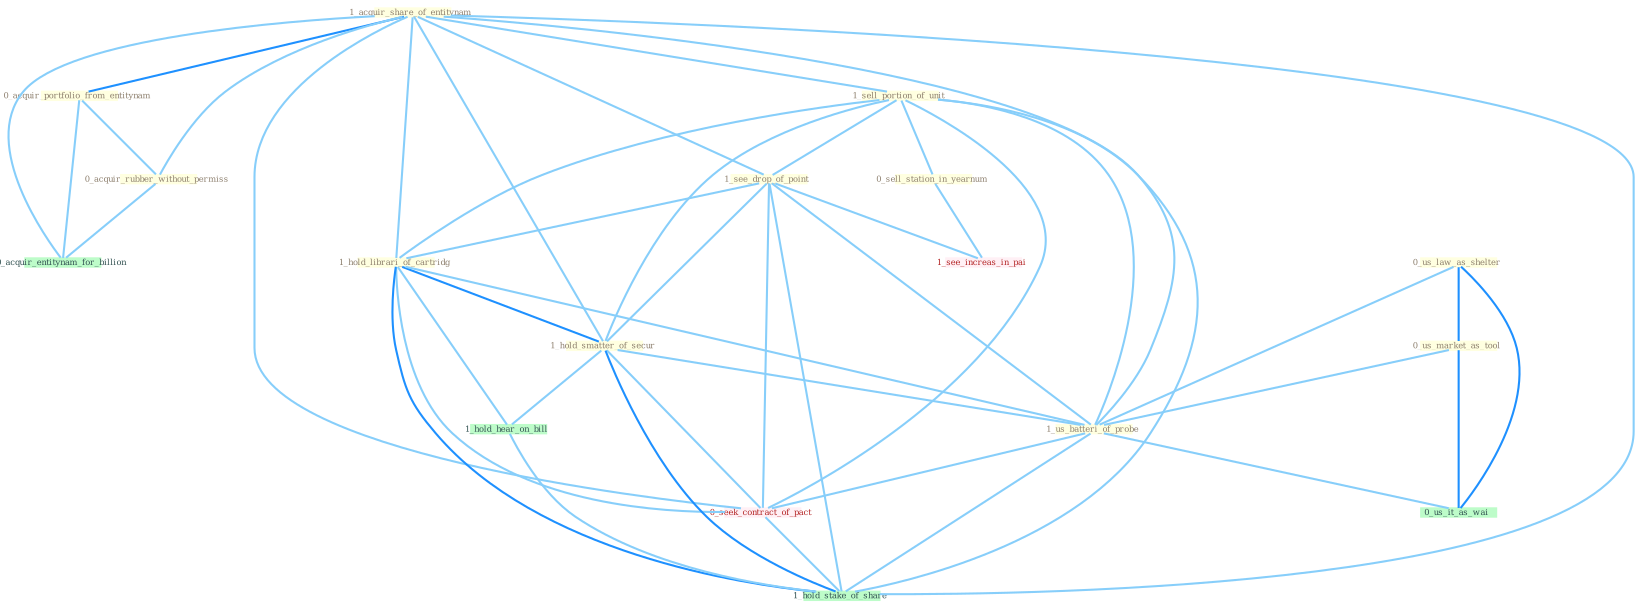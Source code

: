Graph G{ 
    node
    [shape=polygon,style=filled,width=.5,height=.06,color="#BDFCC9",fixedsize=true,fontsize=4,
    fontcolor="#2f4f4f"];
    {node
    [color="#ffffe0", fontcolor="#8b7d6b"] "1_acquir_share_of_entitynam " "0_us_law_as_shelter " "0_acquir_portfolio_from_entitynam " "1_sell_portion_of_unit " "0_us_market_as_tool " "1_see_drop_of_point " "0_acquir_rubber_without_permiss " "1_hold_librari_of_cartridg " "1_hold_smatter_of_secur " "0_sell_station_in_yearnum " "1_us_batteri_of_probe "}
{node [color="#fff0f5", fontcolor="#b22222"] "0_seek_contract_of_pact " "1_see_increas_in_pai "}
edge [color="#B0E2FF"];

	"1_acquir_share_of_entitynam " -- "0_acquir_portfolio_from_entitynam " [w="2", color="#1e90ff" , len=0.8];
	"1_acquir_share_of_entitynam " -- "1_sell_portion_of_unit " [w="1", color="#87cefa" ];
	"1_acquir_share_of_entitynam " -- "1_see_drop_of_point " [w="1", color="#87cefa" ];
	"1_acquir_share_of_entitynam " -- "0_acquir_rubber_without_permiss " [w="1", color="#87cefa" ];
	"1_acquir_share_of_entitynam " -- "1_hold_librari_of_cartridg " [w="1", color="#87cefa" ];
	"1_acquir_share_of_entitynam " -- "1_hold_smatter_of_secur " [w="1", color="#87cefa" ];
	"1_acquir_share_of_entitynam " -- "1_us_batteri_of_probe " [w="1", color="#87cefa" ];
	"1_acquir_share_of_entitynam " -- "0_seek_contract_of_pact " [w="1", color="#87cefa" ];
	"1_acquir_share_of_entitynam " -- "0_acquir_entitynam_for_billion " [w="1", color="#87cefa" ];
	"1_acquir_share_of_entitynam " -- "1_hold_stake_of_share " [w="1", color="#87cefa" ];
	"0_us_law_as_shelter " -- "0_us_market_as_tool " [w="2", color="#1e90ff" , len=0.8];
	"0_us_law_as_shelter " -- "1_us_batteri_of_probe " [w="1", color="#87cefa" ];
	"0_us_law_as_shelter " -- "0_us_it_as_wai " [w="2", color="#1e90ff" , len=0.8];
	"0_acquir_portfolio_from_entitynam " -- "0_acquir_rubber_without_permiss " [w="1", color="#87cefa" ];
	"0_acquir_portfolio_from_entitynam " -- "0_acquir_entitynam_for_billion " [w="1", color="#87cefa" ];
	"1_sell_portion_of_unit " -- "1_see_drop_of_point " [w="1", color="#87cefa" ];
	"1_sell_portion_of_unit " -- "1_hold_librari_of_cartridg " [w="1", color="#87cefa" ];
	"1_sell_portion_of_unit " -- "1_hold_smatter_of_secur " [w="1", color="#87cefa" ];
	"1_sell_portion_of_unit " -- "0_sell_station_in_yearnum " [w="1", color="#87cefa" ];
	"1_sell_portion_of_unit " -- "1_us_batteri_of_probe " [w="1", color="#87cefa" ];
	"1_sell_portion_of_unit " -- "0_seek_contract_of_pact " [w="1", color="#87cefa" ];
	"1_sell_portion_of_unit " -- "1_hold_stake_of_share " [w="1", color="#87cefa" ];
	"0_us_market_as_tool " -- "1_us_batteri_of_probe " [w="1", color="#87cefa" ];
	"0_us_market_as_tool " -- "0_us_it_as_wai " [w="2", color="#1e90ff" , len=0.8];
	"1_see_drop_of_point " -- "1_hold_librari_of_cartridg " [w="1", color="#87cefa" ];
	"1_see_drop_of_point " -- "1_hold_smatter_of_secur " [w="1", color="#87cefa" ];
	"1_see_drop_of_point " -- "1_us_batteri_of_probe " [w="1", color="#87cefa" ];
	"1_see_drop_of_point " -- "0_seek_contract_of_pact " [w="1", color="#87cefa" ];
	"1_see_drop_of_point " -- "1_see_increas_in_pai " [w="1", color="#87cefa" ];
	"1_see_drop_of_point " -- "1_hold_stake_of_share " [w="1", color="#87cefa" ];
	"0_acquir_rubber_without_permiss " -- "0_acquir_entitynam_for_billion " [w="1", color="#87cefa" ];
	"1_hold_librari_of_cartridg " -- "1_hold_smatter_of_secur " [w="2", color="#1e90ff" , len=0.8];
	"1_hold_librari_of_cartridg " -- "1_us_batteri_of_probe " [w="1", color="#87cefa" ];
	"1_hold_librari_of_cartridg " -- "0_seek_contract_of_pact " [w="1", color="#87cefa" ];
	"1_hold_librari_of_cartridg " -- "1_hold_hear_on_bill " [w="1", color="#87cefa" ];
	"1_hold_librari_of_cartridg " -- "1_hold_stake_of_share " [w="2", color="#1e90ff" , len=0.8];
	"1_hold_smatter_of_secur " -- "1_us_batteri_of_probe " [w="1", color="#87cefa" ];
	"1_hold_smatter_of_secur " -- "0_seek_contract_of_pact " [w="1", color="#87cefa" ];
	"1_hold_smatter_of_secur " -- "1_hold_hear_on_bill " [w="1", color="#87cefa" ];
	"1_hold_smatter_of_secur " -- "1_hold_stake_of_share " [w="2", color="#1e90ff" , len=0.8];
	"0_sell_station_in_yearnum " -- "1_see_increas_in_pai " [w="1", color="#87cefa" ];
	"1_us_batteri_of_probe " -- "0_seek_contract_of_pact " [w="1", color="#87cefa" ];
	"1_us_batteri_of_probe " -- "0_us_it_as_wai " [w="1", color="#87cefa" ];
	"1_us_batteri_of_probe " -- "1_hold_stake_of_share " [w="1", color="#87cefa" ];
	"0_seek_contract_of_pact " -- "1_hold_stake_of_share " [w="1", color="#87cefa" ];
	"1_hold_hear_on_bill " -- "1_hold_stake_of_share " [w="1", color="#87cefa" ];
}